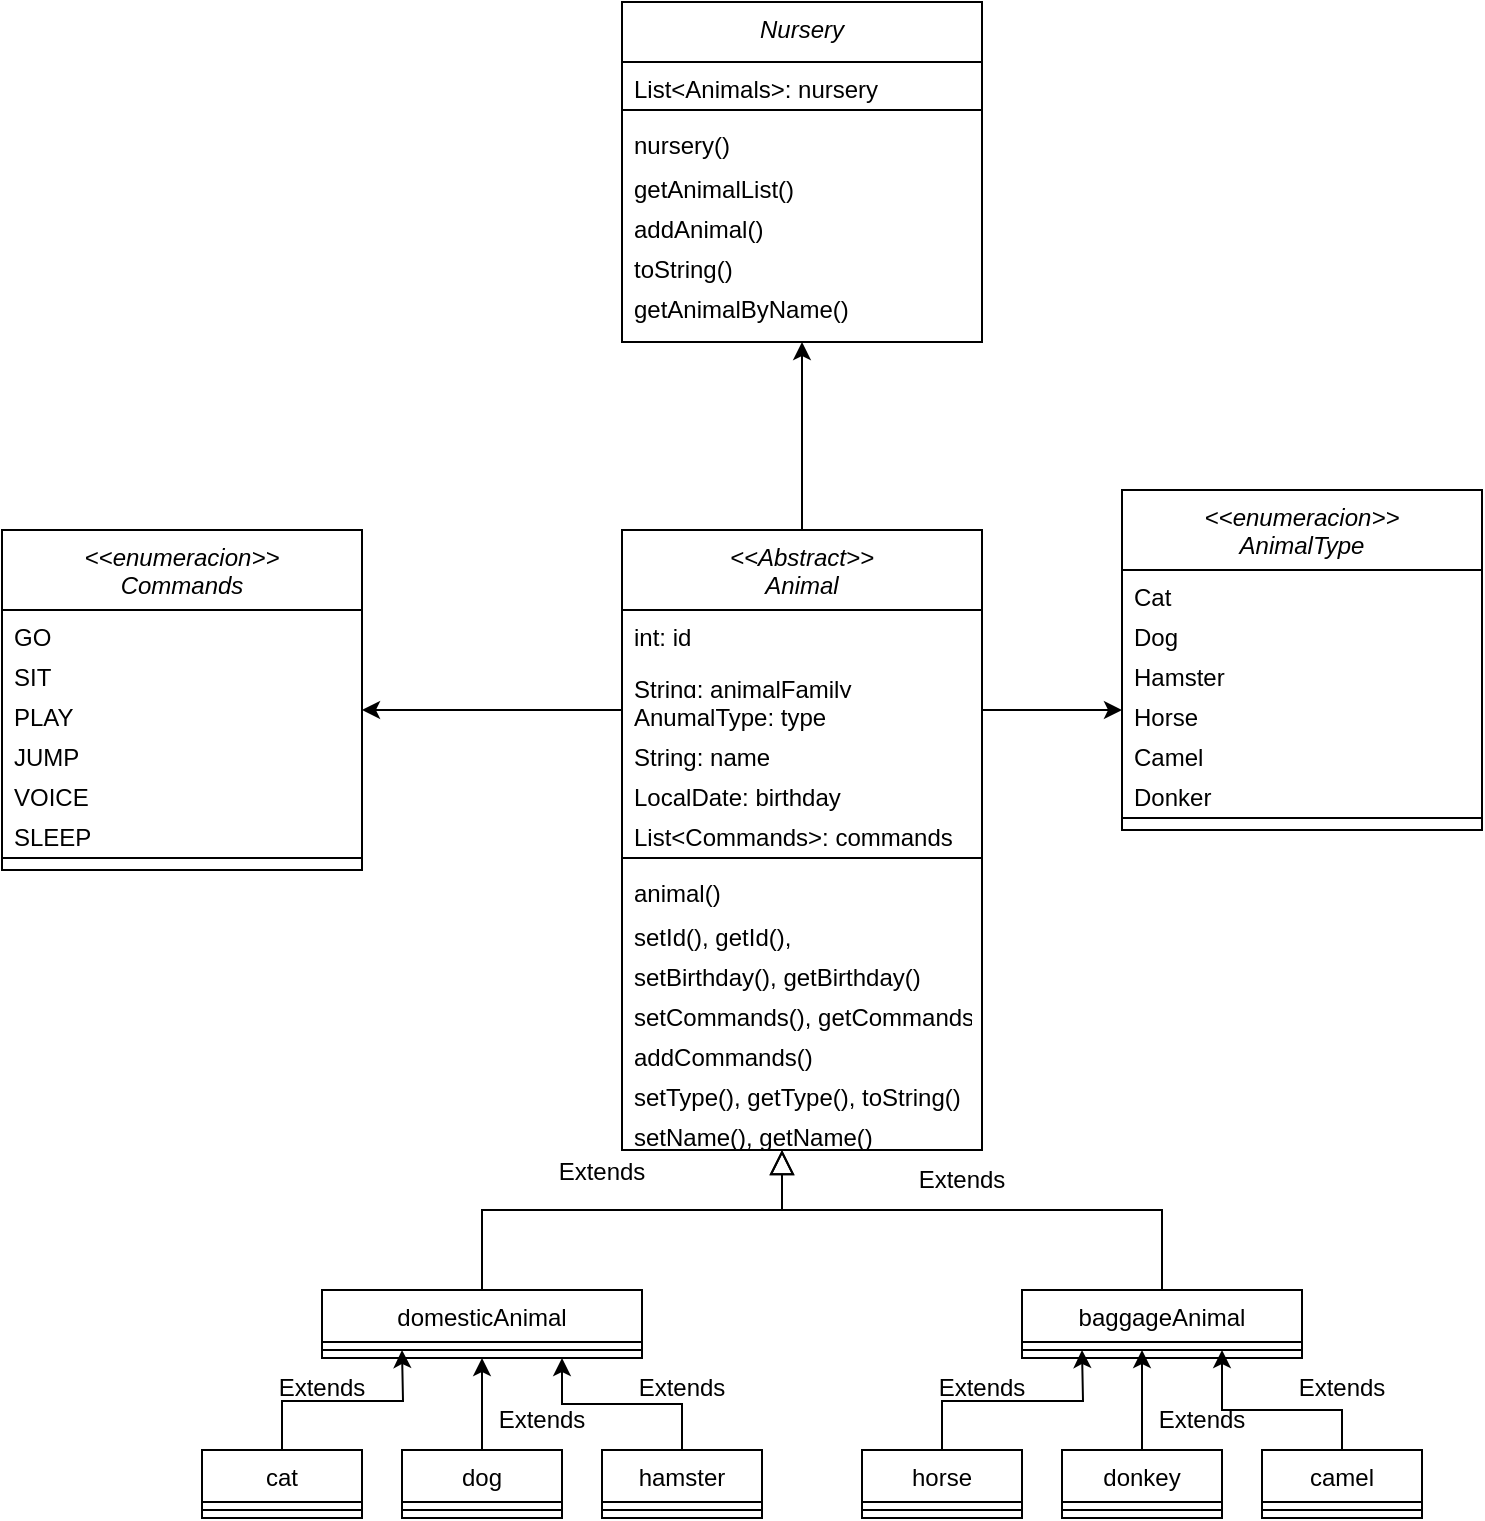 <mxfile version="20.3.0" type="device"><diagram id="C5RBs43oDa-KdzZeNtuy" name="Page-1"><mxGraphModel dx="1278" dy="649" grid="1" gridSize="10" guides="1" tooltips="1" connect="1" arrows="1" fold="1" page="1" pageScale="1" pageWidth="827" pageHeight="1169" math="0" shadow="0"><root><mxCell id="WIyWlLk6GJQsqaUBKTNV-0"/><mxCell id="WIyWlLk6GJQsqaUBKTNV-1" parent="WIyWlLk6GJQsqaUBKTNV-0"/><mxCell id="0UB_ATyz6KEGRUkQGZXO-64" style="edgeStyle=orthogonalEdgeStyle;rounded=0;orthogonalLoop=1;jettySize=auto;html=1;entryX=0.5;entryY=1;entryDx=0;entryDy=0;" edge="1" parent="WIyWlLk6GJQsqaUBKTNV-1" source="zkfFHV4jXpPFQw0GAbJ--0" target="0UB_ATyz6KEGRUkQGZXO-49"><mxGeometry relative="1" as="geometry"/></mxCell><mxCell id="zkfFHV4jXpPFQw0GAbJ--0" value="&lt;&lt;Abstract&gt;&gt;&#10;Animal" style="swimlane;fontStyle=2;align=center;verticalAlign=top;childLayout=stackLayout;horizontal=1;startSize=40;horizontalStack=0;resizeParent=1;resizeLast=0;collapsible=1;marginBottom=0;rounded=0;shadow=0;strokeWidth=1;" parent="WIyWlLk6GJQsqaUBKTNV-1" vertex="1"><mxGeometry x="350" y="284" width="180" height="310" as="geometry"><mxRectangle x="230" y="140" width="160" height="26" as="alternateBounds"/></mxGeometry></mxCell><mxCell id="zkfFHV4jXpPFQw0GAbJ--1" value="int: id" style="text;align=left;verticalAlign=top;spacingLeft=4;spacingRight=4;overflow=hidden;rotatable=0;points=[[0,0.5],[1,0.5]];portConstraint=eastwest;" parent="zkfFHV4jXpPFQw0GAbJ--0" vertex="1"><mxGeometry y="40" width="180" height="26" as="geometry"/></mxCell><mxCell id="0UB_ATyz6KEGRUkQGZXO-8" value="String: animalFamily" style="text;align=left;verticalAlign=top;spacingLeft=4;spacingRight=4;overflow=hidden;rotatable=0;points=[[0,0.5],[1,0.5]];portConstraint=eastwest;" vertex="1" parent="zkfFHV4jXpPFQw0GAbJ--0"><mxGeometry y="66" width="180" height="14" as="geometry"/></mxCell><mxCell id="0UB_ATyz6KEGRUkQGZXO-10" value="AnumalType: type" style="text;align=left;verticalAlign=top;spacingLeft=4;spacingRight=4;overflow=hidden;rotatable=0;points=[[0,0.5],[1,0.5]];portConstraint=eastwest;" vertex="1" parent="zkfFHV4jXpPFQw0GAbJ--0"><mxGeometry y="80" width="180" height="20" as="geometry"/></mxCell><mxCell id="0UB_ATyz6KEGRUkQGZXO-9" value="String: name" style="text;align=left;verticalAlign=top;spacingLeft=4;spacingRight=4;overflow=hidden;rotatable=0;points=[[0,0.5],[1,0.5]];portConstraint=eastwest;" vertex="1" parent="zkfFHV4jXpPFQw0GAbJ--0"><mxGeometry y="100" width="180" height="20" as="geometry"/></mxCell><mxCell id="zkfFHV4jXpPFQw0GAbJ--2" value="LocalDate: birthday" style="text;align=left;verticalAlign=top;spacingLeft=4;spacingRight=4;overflow=hidden;rotatable=0;points=[[0,0.5],[1,0.5]];portConstraint=eastwest;rounded=0;shadow=0;html=0;" parent="zkfFHV4jXpPFQw0GAbJ--0" vertex="1"><mxGeometry y="120" width="180" height="20" as="geometry"/></mxCell><mxCell id="0UB_ATyz6KEGRUkQGZXO-11" value="List&lt;Commands&gt;: commands" style="text;align=left;verticalAlign=top;spacingLeft=4;spacingRight=4;overflow=hidden;rotatable=0;points=[[0,0.5],[1,0.5]];portConstraint=eastwest;rounded=0;shadow=0;html=0;" vertex="1" parent="zkfFHV4jXpPFQw0GAbJ--0"><mxGeometry y="140" width="180" height="20" as="geometry"/></mxCell><mxCell id="zkfFHV4jXpPFQw0GAbJ--4" value="" style="line;html=1;strokeWidth=1;align=left;verticalAlign=middle;spacingTop=-1;spacingLeft=3;spacingRight=3;rotatable=0;labelPosition=right;points=[];portConstraint=eastwest;" parent="zkfFHV4jXpPFQw0GAbJ--0" vertex="1"><mxGeometry y="160" width="180" height="8" as="geometry"/></mxCell><mxCell id="0UB_ATyz6KEGRUkQGZXO-12" value="animal()" style="text;align=left;verticalAlign=top;spacingLeft=4;spacingRight=4;overflow=hidden;rotatable=0;points=[[0,0.5],[1,0.5]];portConstraint=eastwest;rounded=0;shadow=0;html=0;" vertex="1" parent="zkfFHV4jXpPFQw0GAbJ--0"><mxGeometry y="168" width="180" height="22" as="geometry"/></mxCell><mxCell id="0UB_ATyz6KEGRUkQGZXO-13" value="setId(), getId(), " style="text;align=left;verticalAlign=top;spacingLeft=4;spacingRight=4;overflow=hidden;rotatable=0;points=[[0,0.5],[1,0.5]];portConstraint=eastwest;rounded=0;shadow=0;html=0;" vertex="1" parent="zkfFHV4jXpPFQw0GAbJ--0"><mxGeometry y="190" width="180" height="20" as="geometry"/></mxCell><mxCell id="0UB_ATyz6KEGRUkQGZXO-14" value="setBirthday(), getBirthday()" style="text;align=left;verticalAlign=top;spacingLeft=4;spacingRight=4;overflow=hidden;rotatable=0;points=[[0,0.5],[1,0.5]];portConstraint=eastwest;rounded=0;shadow=0;html=0;" vertex="1" parent="zkfFHV4jXpPFQw0GAbJ--0"><mxGeometry y="210" width="180" height="20" as="geometry"/></mxCell><mxCell id="0UB_ATyz6KEGRUkQGZXO-15" value="setCommands(), getCommands()" style="text;align=left;verticalAlign=top;spacingLeft=4;spacingRight=4;overflow=hidden;rotatable=0;points=[[0,0.5],[1,0.5]];portConstraint=eastwest;rounded=0;shadow=0;html=0;" vertex="1" parent="zkfFHV4jXpPFQw0GAbJ--0"><mxGeometry y="230" width="180" height="20" as="geometry"/></mxCell><mxCell id="0UB_ATyz6KEGRUkQGZXO-16" value="addCommands()" style="text;align=left;verticalAlign=top;spacingLeft=4;spacingRight=4;overflow=hidden;rotatable=0;points=[[0,0.5],[1,0.5]];portConstraint=eastwest;rounded=0;shadow=0;html=0;" vertex="1" parent="zkfFHV4jXpPFQw0GAbJ--0"><mxGeometry y="250" width="180" height="20" as="geometry"/></mxCell><mxCell id="0UB_ATyz6KEGRUkQGZXO-17" value="setType(), getType(), toString()" style="text;align=left;verticalAlign=top;spacingLeft=4;spacingRight=4;overflow=hidden;rotatable=0;points=[[0,0.5],[1,0.5]];portConstraint=eastwest;rounded=0;shadow=0;html=0;" vertex="1" parent="zkfFHV4jXpPFQw0GAbJ--0"><mxGeometry y="270" width="180" height="20" as="geometry"/></mxCell><mxCell id="0UB_ATyz6KEGRUkQGZXO-63" value="setName(), getName()" style="text;align=left;verticalAlign=top;spacingLeft=4;spacingRight=4;overflow=hidden;rotatable=0;points=[[0,0.5],[1,0.5]];portConstraint=eastwest;rounded=0;shadow=0;html=0;" vertex="1" parent="zkfFHV4jXpPFQw0GAbJ--0"><mxGeometry y="290" width="180" height="20" as="geometry"/></mxCell><mxCell id="zkfFHV4jXpPFQw0GAbJ--6" value="domesticAnimal" style="swimlane;fontStyle=0;align=center;verticalAlign=top;childLayout=stackLayout;horizontal=1;startSize=26;horizontalStack=0;resizeParent=1;resizeLast=0;collapsible=1;marginBottom=0;rounded=0;shadow=0;strokeWidth=1;" parent="WIyWlLk6GJQsqaUBKTNV-1" vertex="1"><mxGeometry x="200" y="664" width="160" height="34" as="geometry"><mxRectangle x="130" y="380" width="160" height="26" as="alternateBounds"/></mxGeometry></mxCell><mxCell id="zkfFHV4jXpPFQw0GAbJ--9" value="" style="line;html=1;strokeWidth=1;align=left;verticalAlign=middle;spacingTop=-1;spacingLeft=3;spacingRight=3;rotatable=0;labelPosition=right;points=[];portConstraint=eastwest;" parent="zkfFHV4jXpPFQw0GAbJ--6" vertex="1"><mxGeometry y="26" width="160" height="8" as="geometry"/></mxCell><mxCell id="zkfFHV4jXpPFQw0GAbJ--12" value="" style="endArrow=block;endSize=10;endFill=0;shadow=0;strokeWidth=1;rounded=0;edgeStyle=elbowEdgeStyle;elbow=vertical;startArrow=none;" parent="WIyWlLk6GJQsqaUBKTNV-1" target="zkfFHV4jXpPFQw0GAbJ--0" edge="1"><mxGeometry width="160" relative="1" as="geometry"><mxPoint x="290" y="624" as="sourcePoint"/><mxPoint x="330" y="587" as="targetPoint"/><Array as="points"><mxPoint x="430" y="624"/><mxPoint x="430" y="644"/><mxPoint x="430" y="664"/></Array></mxGeometry></mxCell><mxCell id="zkfFHV4jXpPFQw0GAbJ--13" value="baggageAnimal" style="swimlane;fontStyle=0;align=center;verticalAlign=top;childLayout=stackLayout;horizontal=1;startSize=26;horizontalStack=0;resizeParent=1;resizeLast=0;collapsible=1;marginBottom=0;rounded=0;shadow=0;strokeWidth=1;" parent="WIyWlLk6GJQsqaUBKTNV-1" vertex="1"><mxGeometry x="550" y="664" width="140" height="34" as="geometry"><mxRectangle x="340" y="380" width="170" height="26" as="alternateBounds"/></mxGeometry></mxCell><mxCell id="zkfFHV4jXpPFQw0GAbJ--15" value="" style="line;html=1;strokeWidth=1;align=left;verticalAlign=middle;spacingTop=-1;spacingLeft=3;spacingRight=3;rotatable=0;labelPosition=right;points=[];portConstraint=eastwest;" parent="zkfFHV4jXpPFQw0GAbJ--13" vertex="1"><mxGeometry y="26" width="140" height="8" as="geometry"/></mxCell><mxCell id="zkfFHV4jXpPFQw0GAbJ--16" value="" style="endArrow=block;endSize=10;endFill=0;shadow=0;strokeWidth=1;rounded=0;edgeStyle=elbowEdgeStyle;elbow=vertical;" parent="WIyWlLk6GJQsqaUBKTNV-1" source="zkfFHV4jXpPFQw0GAbJ--13" target="zkfFHV4jXpPFQw0GAbJ--0" edge="1"><mxGeometry width="160" relative="1" as="geometry"><mxPoint x="340" y="757" as="sourcePoint"/><mxPoint x="440" y="655" as="targetPoint"/><Array as="points"><mxPoint x="430" y="624"/><mxPoint x="430" y="644"/></Array></mxGeometry></mxCell><mxCell id="9nU5efu9MU-iRat9AicY-2" value="Extends" style="text;html=1;strokeColor=none;fillColor=none;align=center;verticalAlign=middle;whiteSpace=wrap;rounded=0;" parent="WIyWlLk6GJQsqaUBKTNV-1" vertex="1"><mxGeometry x="310" y="590" width="60" height="30" as="geometry"/></mxCell><mxCell id="9nU5efu9MU-iRat9AicY-3" value="" style="endArrow=none;endSize=10;endFill=0;shadow=0;strokeWidth=1;rounded=0;edgeStyle=elbowEdgeStyle;elbow=vertical;" parent="WIyWlLk6GJQsqaUBKTNV-1" source="zkfFHV4jXpPFQw0GAbJ--6" edge="1"><mxGeometry width="160" relative="1" as="geometry"><mxPoint x="400" y="664" as="sourcePoint"/><mxPoint x="380" y="624" as="targetPoint"/><Array as="points"><mxPoint x="380" y="624"/></Array></mxGeometry></mxCell><mxCell id="9nU5efu9MU-iRat9AicY-4" value="Extends" style="text;html=1;strokeColor=none;fillColor=none;align=center;verticalAlign=middle;whiteSpace=wrap;rounded=0;" parent="WIyWlLk6GJQsqaUBKTNV-1" vertex="1"><mxGeometry x="490" y="594" width="60" height="30" as="geometry"/></mxCell><mxCell id="0UB_ATyz6KEGRUkQGZXO-2" style="edgeStyle=orthogonalEdgeStyle;rounded=0;orthogonalLoop=1;jettySize=auto;html=1;exitX=0.5;exitY=0;exitDx=0;exitDy=0;" edge="1" parent="WIyWlLk6GJQsqaUBKTNV-1" source="9nU5efu9MU-iRat9AicY-5"><mxGeometry relative="1" as="geometry"><mxPoint x="240" y="694" as="targetPoint"/></mxGeometry></mxCell><mxCell id="9nU5efu9MU-iRat9AicY-5" value="cat" style="swimlane;fontStyle=0;align=center;verticalAlign=top;childLayout=stackLayout;horizontal=1;startSize=26;horizontalStack=0;resizeParent=1;resizeLast=0;collapsible=1;marginBottom=0;rounded=0;shadow=0;strokeWidth=1;" parent="WIyWlLk6GJQsqaUBKTNV-1" vertex="1"><mxGeometry x="140" y="744" width="80" height="34" as="geometry"><mxRectangle x="130" y="380" width="160" height="26" as="alternateBounds"/></mxGeometry></mxCell><mxCell id="9nU5efu9MU-iRat9AicY-6" value="" style="line;html=1;strokeWidth=1;align=left;verticalAlign=middle;spacingTop=-1;spacingLeft=3;spacingRight=3;rotatable=0;labelPosition=right;points=[];portConstraint=eastwest;" parent="9nU5efu9MU-iRat9AicY-5" vertex="1"><mxGeometry y="26" width="80" height="8" as="geometry"/></mxCell><mxCell id="9nU5efu9MU-iRat9AicY-18" style="edgeStyle=orthogonalEdgeStyle;rounded=0;orthogonalLoop=1;jettySize=auto;html=1;entryX=0.5;entryY=1;entryDx=0;entryDy=0;" parent="WIyWlLk6GJQsqaUBKTNV-1" source="9nU5efu9MU-iRat9AicY-7" edge="1" target="zkfFHV4jXpPFQw0GAbJ--6"><mxGeometry relative="1" as="geometry"><mxPoint x="280" y="704" as="targetPoint"/></mxGeometry></mxCell><mxCell id="9nU5efu9MU-iRat9AicY-7" value="dog" style="swimlane;fontStyle=0;align=center;verticalAlign=top;childLayout=stackLayout;horizontal=1;startSize=26;horizontalStack=0;resizeParent=1;resizeLast=0;collapsible=1;marginBottom=0;rounded=0;shadow=0;strokeWidth=1;" parent="WIyWlLk6GJQsqaUBKTNV-1" vertex="1"><mxGeometry x="240" y="744" width="80" height="34" as="geometry"><mxRectangle x="130" y="380" width="160" height="26" as="alternateBounds"/></mxGeometry></mxCell><mxCell id="9nU5efu9MU-iRat9AicY-8" value="" style="line;html=1;strokeWidth=1;align=left;verticalAlign=middle;spacingTop=-1;spacingLeft=3;spacingRight=3;rotatable=0;labelPosition=right;points=[];portConstraint=eastwest;" parent="9nU5efu9MU-iRat9AicY-7" vertex="1"><mxGeometry y="26" width="80" height="8" as="geometry"/></mxCell><mxCell id="0UB_ATyz6KEGRUkQGZXO-3" style="edgeStyle=orthogonalEdgeStyle;rounded=0;orthogonalLoop=1;jettySize=auto;html=1;exitX=0.5;exitY=0;exitDx=0;exitDy=0;entryX=0.75;entryY=1;entryDx=0;entryDy=0;" edge="1" parent="WIyWlLk6GJQsqaUBKTNV-1" source="9nU5efu9MU-iRat9AicY-9" target="zkfFHV4jXpPFQw0GAbJ--6"><mxGeometry relative="1" as="geometry"/></mxCell><mxCell id="9nU5efu9MU-iRat9AicY-9" value="hamster" style="swimlane;fontStyle=0;align=center;verticalAlign=top;childLayout=stackLayout;horizontal=1;startSize=26;horizontalStack=0;resizeParent=1;resizeLast=0;collapsible=1;marginBottom=0;rounded=0;shadow=0;strokeWidth=1;" parent="WIyWlLk6GJQsqaUBKTNV-1" vertex="1"><mxGeometry x="340" y="744" width="80" height="34" as="geometry"><mxRectangle x="130" y="380" width="160" height="26" as="alternateBounds"/></mxGeometry></mxCell><mxCell id="9nU5efu9MU-iRat9AicY-10" value="" style="line;html=1;strokeWidth=1;align=left;verticalAlign=middle;spacingTop=-1;spacingLeft=3;spacingRight=3;rotatable=0;labelPosition=right;points=[];portConstraint=eastwest;" parent="9nU5efu9MU-iRat9AicY-9" vertex="1"><mxGeometry y="26" width="80" height="8" as="geometry"/></mxCell><mxCell id="9nU5efu9MU-iRat9AicY-19" value="Extends" style="text;html=1;strokeColor=none;fillColor=none;align=center;verticalAlign=middle;whiteSpace=wrap;rounded=0;" parent="WIyWlLk6GJQsqaUBKTNV-1" vertex="1"><mxGeometry x="170" y="698" width="60" height="30" as="geometry"/></mxCell><mxCell id="9nU5efu9MU-iRat9AicY-20" value="Extends" style="text;html=1;strokeColor=none;fillColor=none;align=center;verticalAlign=middle;whiteSpace=wrap;rounded=0;" parent="WIyWlLk6GJQsqaUBKTNV-1" vertex="1"><mxGeometry x="350" y="698" width="60" height="30" as="geometry"/></mxCell><mxCell id="9nU5efu9MU-iRat9AicY-21" value="Extends" style="text;html=1;strokeColor=none;fillColor=none;align=center;verticalAlign=middle;whiteSpace=wrap;rounded=0;" parent="WIyWlLk6GJQsqaUBKTNV-1" vertex="1"><mxGeometry x="280" y="714" width="60" height="30" as="geometry"/></mxCell><mxCell id="0UB_ATyz6KEGRUkQGZXO-4" style="edgeStyle=orthogonalEdgeStyle;rounded=0;orthogonalLoop=1;jettySize=auto;html=1;exitX=0.5;exitY=0;exitDx=0;exitDy=0;" edge="1" parent="WIyWlLk6GJQsqaUBKTNV-1" source="9nU5efu9MU-iRat9AicY-24"><mxGeometry relative="1" as="geometry"><mxPoint x="580" y="694" as="targetPoint"/></mxGeometry></mxCell><mxCell id="9nU5efu9MU-iRat9AicY-24" value="horse" style="swimlane;fontStyle=0;align=center;verticalAlign=top;childLayout=stackLayout;horizontal=1;startSize=26;horizontalStack=0;resizeParent=1;resizeLast=0;collapsible=1;marginBottom=0;rounded=0;shadow=0;strokeWidth=1;" parent="WIyWlLk6GJQsqaUBKTNV-1" vertex="1"><mxGeometry x="470" y="744" width="80" height="34" as="geometry"><mxRectangle x="130" y="380" width="160" height="26" as="alternateBounds"/></mxGeometry></mxCell><mxCell id="9nU5efu9MU-iRat9AicY-25" value="" style="line;html=1;strokeWidth=1;align=left;verticalAlign=middle;spacingTop=-1;spacingLeft=3;spacingRight=3;rotatable=0;labelPosition=right;points=[];portConstraint=eastwest;" parent="9nU5efu9MU-iRat9AicY-24" vertex="1"><mxGeometry y="26" width="80" height="8" as="geometry"/></mxCell><mxCell id="9nU5efu9MU-iRat9AicY-26" style="edgeStyle=orthogonalEdgeStyle;rounded=0;orthogonalLoop=1;jettySize=auto;html=1;" parent="WIyWlLk6GJQsqaUBKTNV-1" source="9nU5efu9MU-iRat9AicY-27" edge="1"><mxGeometry relative="1" as="geometry"><mxPoint x="610" y="694" as="targetPoint"/></mxGeometry></mxCell><mxCell id="9nU5efu9MU-iRat9AicY-27" value="donkey" style="swimlane;fontStyle=0;align=center;verticalAlign=top;childLayout=stackLayout;horizontal=1;startSize=26;horizontalStack=0;resizeParent=1;resizeLast=0;collapsible=1;marginBottom=0;rounded=0;shadow=0;strokeWidth=1;" parent="WIyWlLk6GJQsqaUBKTNV-1" vertex="1"><mxGeometry x="570" y="744" width="80" height="34" as="geometry"><mxRectangle x="130" y="380" width="160" height="26" as="alternateBounds"/></mxGeometry></mxCell><mxCell id="9nU5efu9MU-iRat9AicY-28" value="" style="line;html=1;strokeWidth=1;align=left;verticalAlign=middle;spacingTop=-1;spacingLeft=3;spacingRight=3;rotatable=0;labelPosition=right;points=[];portConstraint=eastwest;" parent="9nU5efu9MU-iRat9AicY-27" vertex="1"><mxGeometry y="26" width="80" height="8" as="geometry"/></mxCell><mxCell id="0UB_ATyz6KEGRUkQGZXO-7" style="edgeStyle=orthogonalEdgeStyle;rounded=0;orthogonalLoop=1;jettySize=auto;html=1;" edge="1" parent="WIyWlLk6GJQsqaUBKTNV-1" source="9nU5efu9MU-iRat9AicY-30"><mxGeometry relative="1" as="geometry"><mxPoint x="650" y="694" as="targetPoint"/><Array as="points"><mxPoint x="710" y="724"/><mxPoint x="650" y="724"/></Array></mxGeometry></mxCell><mxCell id="9nU5efu9MU-iRat9AicY-30" value="camel" style="swimlane;fontStyle=0;align=center;verticalAlign=top;childLayout=stackLayout;horizontal=1;startSize=26;horizontalStack=0;resizeParent=1;resizeLast=0;collapsible=1;marginBottom=0;rounded=0;shadow=0;strokeWidth=1;" parent="WIyWlLk6GJQsqaUBKTNV-1" vertex="1"><mxGeometry x="670" y="744" width="80" height="34" as="geometry"><mxRectangle x="130" y="380" width="160" height="26" as="alternateBounds"/></mxGeometry></mxCell><mxCell id="9nU5efu9MU-iRat9AicY-31" value="" style="line;html=1;strokeWidth=1;align=left;verticalAlign=middle;spacingTop=-1;spacingLeft=3;spacingRight=3;rotatable=0;labelPosition=right;points=[];portConstraint=eastwest;" parent="9nU5efu9MU-iRat9AicY-30" vertex="1"><mxGeometry y="26" width="80" height="8" as="geometry"/></mxCell><mxCell id="9nU5efu9MU-iRat9AicY-32" value="Extends" style="text;html=1;strokeColor=none;fillColor=none;align=center;verticalAlign=middle;whiteSpace=wrap;rounded=0;" parent="WIyWlLk6GJQsqaUBKTNV-1" vertex="1"><mxGeometry x="500" y="698" width="60" height="30" as="geometry"/></mxCell><mxCell id="9nU5efu9MU-iRat9AicY-33" value="Extends" style="text;html=1;strokeColor=none;fillColor=none;align=center;verticalAlign=middle;whiteSpace=wrap;rounded=0;" parent="WIyWlLk6GJQsqaUBKTNV-1" vertex="1"><mxGeometry x="680" y="698" width="60" height="30" as="geometry"/></mxCell><mxCell id="9nU5efu9MU-iRat9AicY-34" value="Extends" style="text;html=1;strokeColor=none;fillColor=none;align=center;verticalAlign=middle;whiteSpace=wrap;rounded=0;" parent="WIyWlLk6GJQsqaUBKTNV-1" vertex="1"><mxGeometry x="610" y="714" width="60" height="30" as="geometry"/></mxCell><mxCell id="0UB_ATyz6KEGRUkQGZXO-18" value="&lt;&lt;enumeracion&gt;&gt;&#10;AnimalType" style="swimlane;fontStyle=2;align=center;verticalAlign=top;childLayout=stackLayout;horizontal=1;startSize=40;horizontalStack=0;resizeParent=1;resizeLast=0;collapsible=1;marginBottom=0;rounded=0;shadow=0;strokeWidth=1;" vertex="1" parent="WIyWlLk6GJQsqaUBKTNV-1"><mxGeometry x="600" y="264" width="180" height="170" as="geometry"><mxRectangle x="230" y="140" width="160" height="26" as="alternateBounds"/></mxGeometry></mxCell><mxCell id="0UB_ATyz6KEGRUkQGZXO-24" value="Cat" style="text;align=left;verticalAlign=top;spacingLeft=4;spacingRight=4;overflow=hidden;rotatable=0;points=[[0,0.5],[1,0.5]];portConstraint=eastwest;rounded=0;shadow=0;html=0;" vertex="1" parent="0UB_ATyz6KEGRUkQGZXO-18"><mxGeometry y="40" width="180" height="20" as="geometry"/></mxCell><mxCell id="0UB_ATyz6KEGRUkQGZXO-32" value="Dog" style="text;align=left;verticalAlign=top;spacingLeft=4;spacingRight=4;overflow=hidden;rotatable=0;points=[[0,0.5],[1,0.5]];portConstraint=eastwest;rounded=0;shadow=0;html=0;" vertex="1" parent="0UB_ATyz6KEGRUkQGZXO-18"><mxGeometry y="60" width="180" height="20" as="geometry"/></mxCell><mxCell id="0UB_ATyz6KEGRUkQGZXO-33" value="Hamster" style="text;align=left;verticalAlign=top;spacingLeft=4;spacingRight=4;overflow=hidden;rotatable=0;points=[[0,0.5],[1,0.5]];portConstraint=eastwest;rounded=0;shadow=0;html=0;" vertex="1" parent="0UB_ATyz6KEGRUkQGZXO-18"><mxGeometry y="80" width="180" height="20" as="geometry"/></mxCell><mxCell id="0UB_ATyz6KEGRUkQGZXO-34" value="Horse" style="text;align=left;verticalAlign=top;spacingLeft=4;spacingRight=4;overflow=hidden;rotatable=0;points=[[0,0.5],[1,0.5]];portConstraint=eastwest;rounded=0;shadow=0;html=0;" vertex="1" parent="0UB_ATyz6KEGRUkQGZXO-18"><mxGeometry y="100" width="180" height="20" as="geometry"/></mxCell><mxCell id="0UB_ATyz6KEGRUkQGZXO-35" value="Camel" style="text;align=left;verticalAlign=top;spacingLeft=4;spacingRight=4;overflow=hidden;rotatable=0;points=[[0,0.5],[1,0.5]];portConstraint=eastwest;rounded=0;shadow=0;html=0;" vertex="1" parent="0UB_ATyz6KEGRUkQGZXO-18"><mxGeometry y="120" width="180" height="20" as="geometry"/></mxCell><mxCell id="0UB_ATyz6KEGRUkQGZXO-36" value="Donker" style="text;align=left;verticalAlign=top;spacingLeft=4;spacingRight=4;overflow=hidden;rotatable=0;points=[[0,0.5],[1,0.5]];portConstraint=eastwest;rounded=0;shadow=0;html=0;" vertex="1" parent="0UB_ATyz6KEGRUkQGZXO-18"><mxGeometry y="140" width="180" height="20" as="geometry"/></mxCell><mxCell id="0UB_ATyz6KEGRUkQGZXO-25" value="" style="line;html=1;strokeWidth=1;align=left;verticalAlign=middle;spacingTop=-1;spacingLeft=3;spacingRight=3;rotatable=0;labelPosition=right;points=[];portConstraint=eastwest;" vertex="1" parent="0UB_ATyz6KEGRUkQGZXO-18"><mxGeometry y="160" width="180" height="8" as="geometry"/></mxCell><mxCell id="0UB_ATyz6KEGRUkQGZXO-38" value="&lt;&lt;enumeracion&gt;&gt;&#10;Commands" style="swimlane;fontStyle=2;align=center;verticalAlign=top;childLayout=stackLayout;horizontal=1;startSize=40;horizontalStack=0;resizeParent=1;resizeLast=0;collapsible=1;marginBottom=0;rounded=0;shadow=0;strokeWidth=1;" vertex="1" parent="WIyWlLk6GJQsqaUBKTNV-1"><mxGeometry x="40" y="284" width="180" height="170" as="geometry"><mxRectangle x="230" y="140" width="160" height="26" as="alternateBounds"/></mxGeometry></mxCell><mxCell id="0UB_ATyz6KEGRUkQGZXO-39" value="GO" style="text;align=left;verticalAlign=top;spacingLeft=4;spacingRight=4;overflow=hidden;rotatable=0;points=[[0,0.5],[1,0.5]];portConstraint=eastwest;rounded=0;shadow=0;html=0;" vertex="1" parent="0UB_ATyz6KEGRUkQGZXO-38"><mxGeometry y="40" width="180" height="20" as="geometry"/></mxCell><mxCell id="0UB_ATyz6KEGRUkQGZXO-40" value="SIT" style="text;align=left;verticalAlign=top;spacingLeft=4;spacingRight=4;overflow=hidden;rotatable=0;points=[[0,0.5],[1,0.5]];portConstraint=eastwest;rounded=0;shadow=0;html=0;" vertex="1" parent="0UB_ATyz6KEGRUkQGZXO-38"><mxGeometry y="60" width="180" height="20" as="geometry"/></mxCell><mxCell id="0UB_ATyz6KEGRUkQGZXO-41" value="PLAY" style="text;align=left;verticalAlign=top;spacingLeft=4;spacingRight=4;overflow=hidden;rotatable=0;points=[[0,0.5],[1,0.5]];portConstraint=eastwest;rounded=0;shadow=0;html=0;" vertex="1" parent="0UB_ATyz6KEGRUkQGZXO-38"><mxGeometry y="80" width="180" height="20" as="geometry"/></mxCell><mxCell id="0UB_ATyz6KEGRUkQGZXO-42" value="JUMP" style="text;align=left;verticalAlign=top;spacingLeft=4;spacingRight=4;overflow=hidden;rotatable=0;points=[[0,0.5],[1,0.5]];portConstraint=eastwest;rounded=0;shadow=0;html=0;" vertex="1" parent="0UB_ATyz6KEGRUkQGZXO-38"><mxGeometry y="100" width="180" height="20" as="geometry"/></mxCell><mxCell id="0UB_ATyz6KEGRUkQGZXO-43" value="VOICE" style="text;align=left;verticalAlign=top;spacingLeft=4;spacingRight=4;overflow=hidden;rotatable=0;points=[[0,0.5],[1,0.5]];portConstraint=eastwest;rounded=0;shadow=0;html=0;" vertex="1" parent="0UB_ATyz6KEGRUkQGZXO-38"><mxGeometry y="120" width="180" height="20" as="geometry"/></mxCell><mxCell id="0UB_ATyz6KEGRUkQGZXO-44" value="SLEEP" style="text;align=left;verticalAlign=top;spacingLeft=4;spacingRight=4;overflow=hidden;rotatable=0;points=[[0,0.5],[1,0.5]];portConstraint=eastwest;rounded=0;shadow=0;html=0;" vertex="1" parent="0UB_ATyz6KEGRUkQGZXO-38"><mxGeometry y="140" width="180" height="20" as="geometry"/></mxCell><mxCell id="0UB_ATyz6KEGRUkQGZXO-45" value="" style="line;html=1;strokeWidth=1;align=left;verticalAlign=middle;spacingTop=-1;spacingLeft=3;spacingRight=3;rotatable=0;labelPosition=right;points=[];portConstraint=eastwest;" vertex="1" parent="0UB_ATyz6KEGRUkQGZXO-38"><mxGeometry y="160" width="180" height="8" as="geometry"/></mxCell><mxCell id="0UB_ATyz6KEGRUkQGZXO-46" style="edgeStyle=orthogonalEdgeStyle;rounded=0;orthogonalLoop=1;jettySize=auto;html=1;exitX=0;exitY=0.5;exitDx=0;exitDy=0;entryX=1;entryY=0.5;entryDx=0;entryDy=0;" edge="1" parent="WIyWlLk6GJQsqaUBKTNV-1" source="0UB_ATyz6KEGRUkQGZXO-10" target="0UB_ATyz6KEGRUkQGZXO-41"><mxGeometry relative="1" as="geometry"/></mxCell><mxCell id="0UB_ATyz6KEGRUkQGZXO-48" style="edgeStyle=orthogonalEdgeStyle;rounded=0;orthogonalLoop=1;jettySize=auto;html=1;exitX=1;exitY=0.5;exitDx=0;exitDy=0;entryX=0;entryY=0.5;entryDx=0;entryDy=0;" edge="1" parent="WIyWlLk6GJQsqaUBKTNV-1" source="0UB_ATyz6KEGRUkQGZXO-10" target="0UB_ATyz6KEGRUkQGZXO-34"><mxGeometry relative="1" as="geometry"/></mxCell><mxCell id="0UB_ATyz6KEGRUkQGZXO-49" value="Nursery" style="swimlane;fontStyle=2;align=center;verticalAlign=top;childLayout=stackLayout;horizontal=1;startSize=30;horizontalStack=0;resizeParent=1;resizeLast=0;collapsible=1;marginBottom=0;rounded=0;shadow=0;strokeWidth=1;" vertex="1" parent="WIyWlLk6GJQsqaUBKTNV-1"><mxGeometry x="350" y="20" width="180" height="170" as="geometry"><mxRectangle x="230" y="140" width="160" height="26" as="alternateBounds"/></mxGeometry></mxCell><mxCell id="0UB_ATyz6KEGRUkQGZXO-55" value="List&lt;Animals&gt;: nursery" style="text;align=left;verticalAlign=top;spacingLeft=4;spacingRight=4;overflow=hidden;rotatable=0;points=[[0,0.5],[1,0.5]];portConstraint=eastwest;rounded=0;shadow=0;html=0;" vertex="1" parent="0UB_ATyz6KEGRUkQGZXO-49"><mxGeometry y="30" width="180" height="20" as="geometry"/></mxCell><mxCell id="0UB_ATyz6KEGRUkQGZXO-56" value="" style="line;html=1;strokeWidth=1;align=left;verticalAlign=middle;spacingTop=-1;spacingLeft=3;spacingRight=3;rotatable=0;labelPosition=right;points=[];portConstraint=eastwest;" vertex="1" parent="0UB_ATyz6KEGRUkQGZXO-49"><mxGeometry y="50" width="180" height="8" as="geometry"/></mxCell><mxCell id="0UB_ATyz6KEGRUkQGZXO-57" value="nursery()" style="text;align=left;verticalAlign=top;spacingLeft=4;spacingRight=4;overflow=hidden;rotatable=0;points=[[0,0.5],[1,0.5]];portConstraint=eastwest;rounded=0;shadow=0;html=0;" vertex="1" parent="0UB_ATyz6KEGRUkQGZXO-49"><mxGeometry y="58" width="180" height="22" as="geometry"/></mxCell><mxCell id="0UB_ATyz6KEGRUkQGZXO-58" value="getAnimalList()" style="text;align=left;verticalAlign=top;spacingLeft=4;spacingRight=4;overflow=hidden;rotatable=0;points=[[0,0.5],[1,0.5]];portConstraint=eastwest;rounded=0;shadow=0;html=0;" vertex="1" parent="0UB_ATyz6KEGRUkQGZXO-49"><mxGeometry y="80" width="180" height="20" as="geometry"/></mxCell><mxCell id="0UB_ATyz6KEGRUkQGZXO-59" value="addAnimal()" style="text;align=left;verticalAlign=top;spacingLeft=4;spacingRight=4;overflow=hidden;rotatable=0;points=[[0,0.5],[1,0.5]];portConstraint=eastwest;rounded=0;shadow=0;html=0;" vertex="1" parent="0UB_ATyz6KEGRUkQGZXO-49"><mxGeometry y="100" width="180" height="20" as="geometry"/></mxCell><mxCell id="0UB_ATyz6KEGRUkQGZXO-62" value="toString()" style="text;align=left;verticalAlign=top;spacingLeft=4;spacingRight=4;overflow=hidden;rotatable=0;points=[[0,0.5],[1,0.5]];portConstraint=eastwest;rounded=0;shadow=0;html=0;" vertex="1" parent="0UB_ATyz6KEGRUkQGZXO-49"><mxGeometry y="120" width="180" height="20" as="geometry"/></mxCell><mxCell id="0UB_ATyz6KEGRUkQGZXO-60" value="getAnimalByName()" style="text;align=left;verticalAlign=top;spacingLeft=4;spacingRight=4;overflow=hidden;rotatable=0;points=[[0,0.5],[1,0.5]];portConstraint=eastwest;rounded=0;shadow=0;html=0;" vertex="1" parent="0UB_ATyz6KEGRUkQGZXO-49"><mxGeometry y="140" width="180" height="20" as="geometry"/></mxCell></root></mxGraphModel></diagram></mxfile>